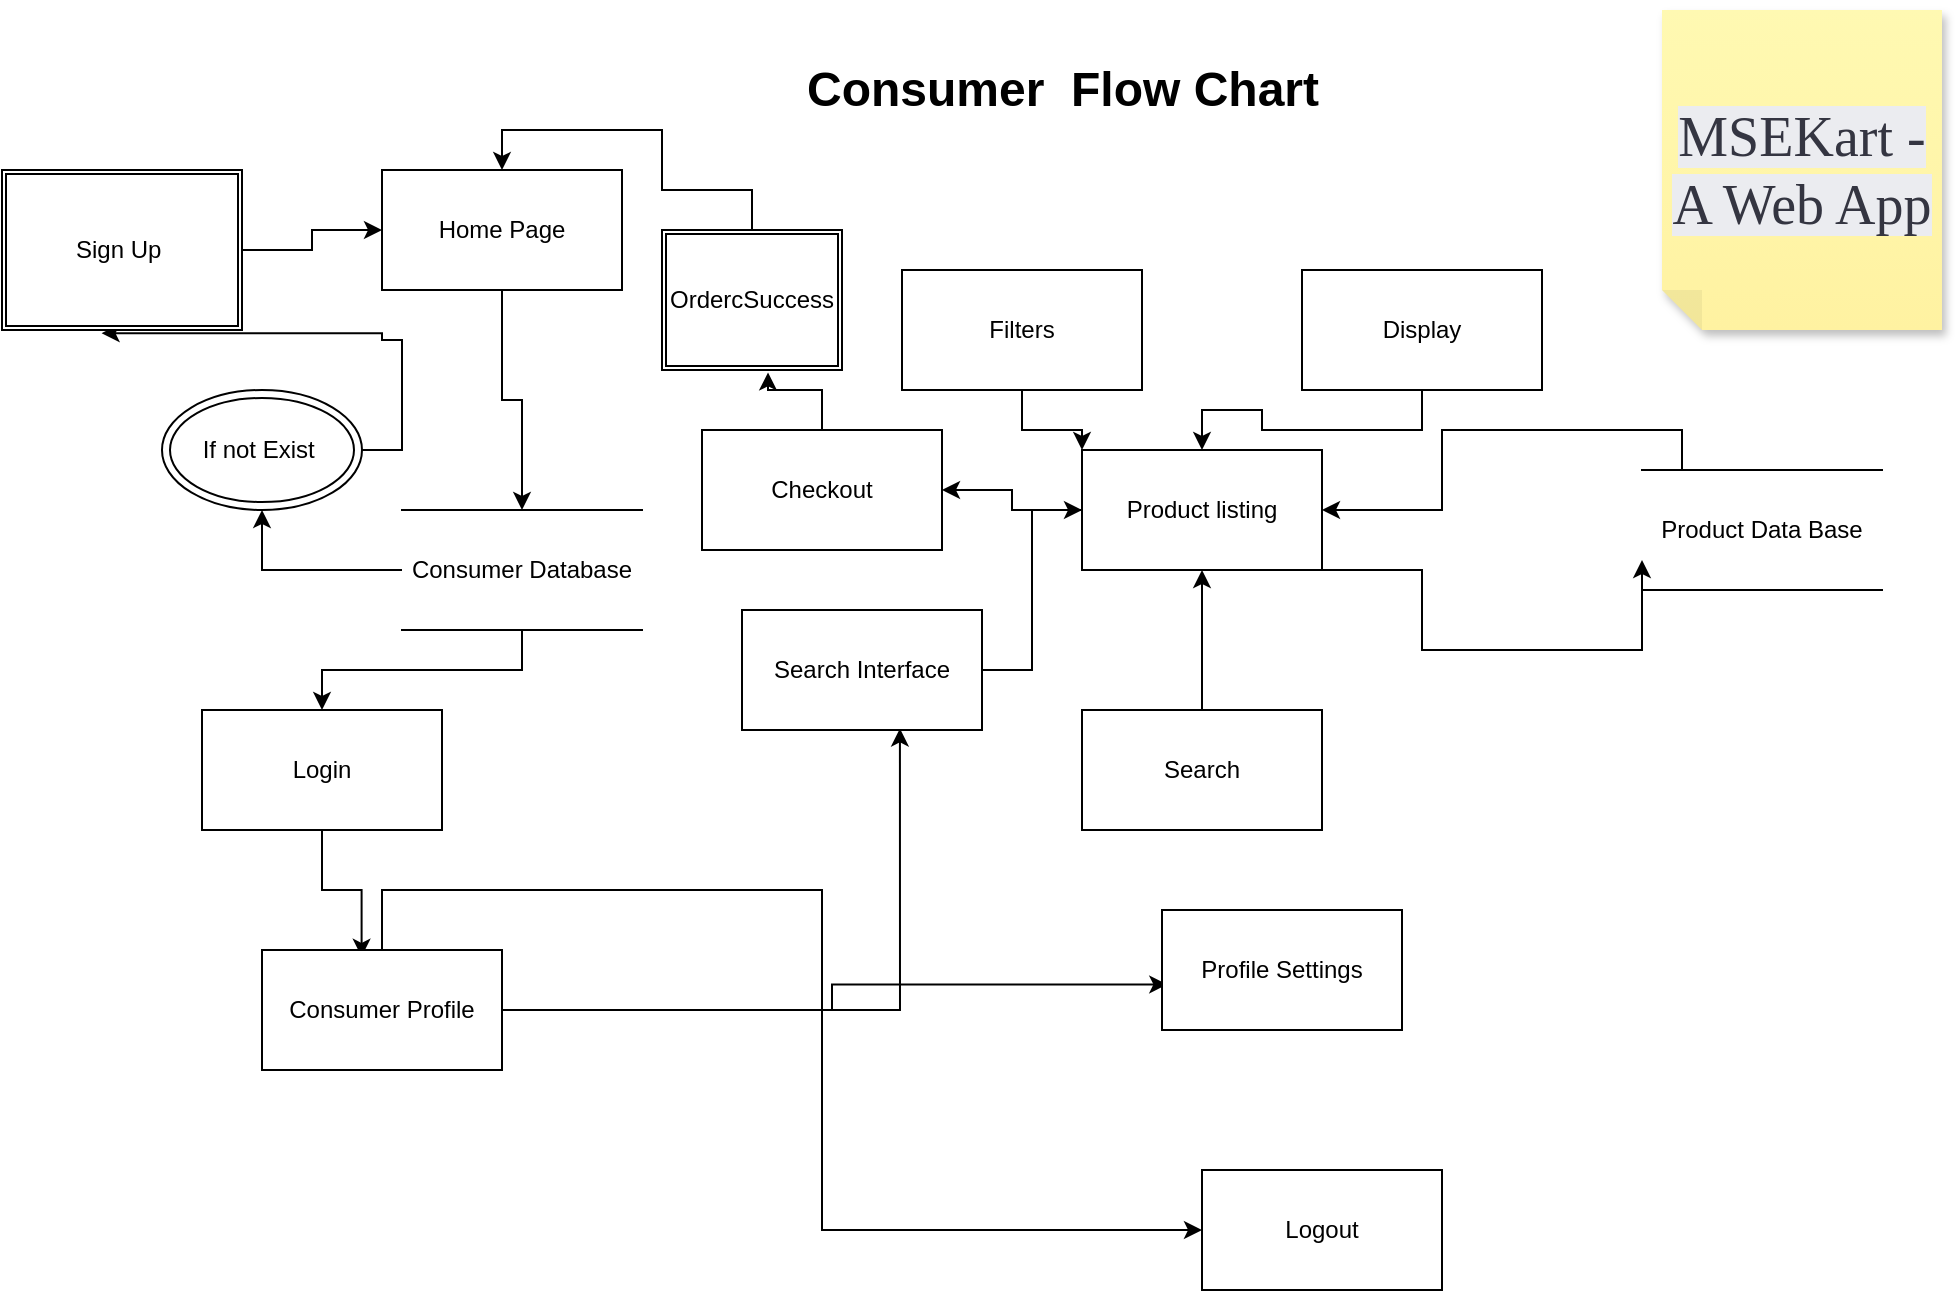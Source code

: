 <mxfile version="21.7.5" type="github">
  <diagram id="C5RBs43oDa-KdzZeNtuy" name="Page-1">
    <mxGraphModel dx="2369" dy="835" grid="1" gridSize="10" guides="1" tooltips="1" connect="1" arrows="1" fold="1" page="1" pageScale="1" pageWidth="827" pageHeight="1169" math="0" shadow="0">
      <root>
        <mxCell id="WIyWlLk6GJQsqaUBKTNV-0" />
        <mxCell id="WIyWlLk6GJQsqaUBKTNV-1" parent="WIyWlLk6GJQsqaUBKTNV-0" />
        <mxCell id="Aqjsc2nanV0xPT_cFaSl-13" style="edgeStyle=orthogonalEdgeStyle;rounded=0;orthogonalLoop=1;jettySize=auto;html=1;entryX=0.5;entryY=0;entryDx=0;entryDy=0;" parent="WIyWlLk6GJQsqaUBKTNV-1" source="Aqjsc2nanV0xPT_cFaSl-1" target="Bqp6h4Ir9aABs4zZc3hk-2" edge="1">
          <mxGeometry relative="1" as="geometry" />
        </mxCell>
        <mxCell id="Aqjsc2nanV0xPT_cFaSl-1" value="Home Page" style="rounded=0;whiteSpace=wrap;html=1;" parent="WIyWlLk6GJQsqaUBKTNV-1" vertex="1">
          <mxGeometry x="20" y="90" width="120" height="60" as="geometry" />
        </mxCell>
        <mxCell id="Aqjsc2nanV0xPT_cFaSl-14" style="edgeStyle=orthogonalEdgeStyle;rounded=0;orthogonalLoop=1;jettySize=auto;html=1;entryX=0.415;entryY=0.057;entryDx=0;entryDy=0;entryPerimeter=0;" parent="WIyWlLk6GJQsqaUBKTNV-1" source="Aqjsc2nanV0xPT_cFaSl-2" target="Aqjsc2nanV0xPT_cFaSl-3" edge="1">
          <mxGeometry relative="1" as="geometry" />
        </mxCell>
        <mxCell id="Aqjsc2nanV0xPT_cFaSl-2" value="Login" style="rounded=0;whiteSpace=wrap;html=1;" parent="WIyWlLk6GJQsqaUBKTNV-1" vertex="1">
          <mxGeometry x="-70" y="360" width="120" height="60" as="geometry" />
        </mxCell>
        <mxCell id="Aqjsc2nanV0xPT_cFaSl-20" style="edgeStyle=orthogonalEdgeStyle;rounded=0;orthogonalLoop=1;jettySize=auto;html=1;entryX=0.658;entryY=0.987;entryDx=0;entryDy=0;entryPerimeter=0;" parent="WIyWlLk6GJQsqaUBKTNV-1" source="Aqjsc2nanV0xPT_cFaSl-3" target="Aqjsc2nanV0xPT_cFaSl-5" edge="1">
          <mxGeometry relative="1" as="geometry" />
        </mxCell>
        <mxCell id="Aqjsc2nanV0xPT_cFaSl-21" style="edgeStyle=orthogonalEdgeStyle;rounded=0;orthogonalLoop=1;jettySize=auto;html=1;entryX=0.022;entryY=0.62;entryDx=0;entryDy=0;entryPerimeter=0;" parent="WIyWlLk6GJQsqaUBKTNV-1" source="Aqjsc2nanV0xPT_cFaSl-3" target="Aqjsc2nanV0xPT_cFaSl-9" edge="1">
          <mxGeometry relative="1" as="geometry" />
        </mxCell>
        <mxCell id="Aqjsc2nanV0xPT_cFaSl-22" style="edgeStyle=orthogonalEdgeStyle;rounded=0;orthogonalLoop=1;jettySize=auto;html=1;entryX=0;entryY=0.5;entryDx=0;entryDy=0;" parent="WIyWlLk6GJQsqaUBKTNV-1" source="Aqjsc2nanV0xPT_cFaSl-3" target="Aqjsc2nanV0xPT_cFaSl-10" edge="1">
          <mxGeometry relative="1" as="geometry">
            <Array as="points">
              <mxPoint x="240" y="450" />
              <mxPoint x="240" y="620" />
            </Array>
          </mxGeometry>
        </mxCell>
        <mxCell id="Aqjsc2nanV0xPT_cFaSl-3" value="Consumer Profile" style="rounded=0;whiteSpace=wrap;html=1;" parent="WIyWlLk6GJQsqaUBKTNV-1" vertex="1">
          <mxGeometry x="-40" y="480" width="120" height="60" as="geometry" />
        </mxCell>
        <mxCell id="Bqp6h4Ir9aABs4zZc3hk-16" style="edgeStyle=orthogonalEdgeStyle;rounded=0;orthogonalLoop=1;jettySize=auto;html=1;entryX=0.589;entryY=1.017;entryDx=0;entryDy=0;entryPerimeter=0;" edge="1" parent="WIyWlLk6GJQsqaUBKTNV-1" source="Aqjsc2nanV0xPT_cFaSl-4" target="Bqp6h4Ir9aABs4zZc3hk-14">
          <mxGeometry relative="1" as="geometry" />
        </mxCell>
        <mxCell id="Aqjsc2nanV0xPT_cFaSl-4" value="Checkout" style="rounded=0;whiteSpace=wrap;html=1;" parent="WIyWlLk6GJQsqaUBKTNV-1" vertex="1">
          <mxGeometry x="180" y="220" width="120" height="60" as="geometry" />
        </mxCell>
        <mxCell id="Aqjsc2nanV0xPT_cFaSl-15" style="edgeStyle=orthogonalEdgeStyle;rounded=0;orthogonalLoop=1;jettySize=auto;html=1;entryX=0;entryY=0.5;entryDx=0;entryDy=0;" parent="WIyWlLk6GJQsqaUBKTNV-1" source="Aqjsc2nanV0xPT_cFaSl-5" target="Aqjsc2nanV0xPT_cFaSl-12" edge="1">
          <mxGeometry relative="1" as="geometry" />
        </mxCell>
        <mxCell id="Aqjsc2nanV0xPT_cFaSl-5" value="Search Interface" style="rounded=0;whiteSpace=wrap;html=1;" parent="WIyWlLk6GJQsqaUBKTNV-1" vertex="1">
          <mxGeometry x="200" y="310" width="120" height="60" as="geometry" />
        </mxCell>
        <mxCell id="Aqjsc2nanV0xPT_cFaSl-16" style="edgeStyle=orthogonalEdgeStyle;rounded=0;orthogonalLoop=1;jettySize=auto;html=1;entryX=0;entryY=0;entryDx=0;entryDy=0;" parent="WIyWlLk6GJQsqaUBKTNV-1" source="Aqjsc2nanV0xPT_cFaSl-6" target="Aqjsc2nanV0xPT_cFaSl-12" edge="1">
          <mxGeometry relative="1" as="geometry" />
        </mxCell>
        <mxCell id="Aqjsc2nanV0xPT_cFaSl-6" value="Filters" style="rounded=0;whiteSpace=wrap;html=1;" parent="WIyWlLk6GJQsqaUBKTNV-1" vertex="1">
          <mxGeometry x="280" y="140" width="120" height="60" as="geometry" />
        </mxCell>
        <mxCell id="Aqjsc2nanV0xPT_cFaSl-17" style="edgeStyle=orthogonalEdgeStyle;rounded=0;orthogonalLoop=1;jettySize=auto;html=1;entryX=0.5;entryY=0;entryDx=0;entryDy=0;" parent="WIyWlLk6GJQsqaUBKTNV-1" source="Aqjsc2nanV0xPT_cFaSl-7" target="Aqjsc2nanV0xPT_cFaSl-12" edge="1">
          <mxGeometry relative="1" as="geometry" />
        </mxCell>
        <mxCell id="Aqjsc2nanV0xPT_cFaSl-7" value="Display" style="rounded=0;whiteSpace=wrap;html=1;" parent="WIyWlLk6GJQsqaUBKTNV-1" vertex="1">
          <mxGeometry x="480" y="140" width="120" height="60" as="geometry" />
        </mxCell>
        <mxCell id="Aqjsc2nanV0xPT_cFaSl-18" style="edgeStyle=orthogonalEdgeStyle;rounded=0;orthogonalLoop=1;jettySize=auto;html=1;entryX=0.5;entryY=1;entryDx=0;entryDy=0;" parent="WIyWlLk6GJQsqaUBKTNV-1" source="Aqjsc2nanV0xPT_cFaSl-8" target="Aqjsc2nanV0xPT_cFaSl-12" edge="1">
          <mxGeometry relative="1" as="geometry" />
        </mxCell>
        <mxCell id="Aqjsc2nanV0xPT_cFaSl-8" value="Search" style="rounded=0;whiteSpace=wrap;html=1;" parent="WIyWlLk6GJQsqaUBKTNV-1" vertex="1">
          <mxGeometry x="370" y="360" width="120" height="60" as="geometry" />
        </mxCell>
        <mxCell id="Aqjsc2nanV0xPT_cFaSl-9" value="Profile Settings" style="rounded=0;whiteSpace=wrap;html=1;" parent="WIyWlLk6GJQsqaUBKTNV-1" vertex="1">
          <mxGeometry x="410" y="460" width="120" height="60" as="geometry" />
        </mxCell>
        <mxCell id="Aqjsc2nanV0xPT_cFaSl-10" value="Logout" style="rounded=0;whiteSpace=wrap;html=1;" parent="WIyWlLk6GJQsqaUBKTNV-1" vertex="1">
          <mxGeometry x="430" y="590" width="120" height="60" as="geometry" />
        </mxCell>
        <mxCell id="Bqp6h4Ir9aABs4zZc3hk-12" style="edgeStyle=orthogonalEdgeStyle;rounded=0;orthogonalLoop=1;jettySize=auto;html=1;entryX=0;entryY=0.75;entryDx=0;entryDy=0;" edge="1" parent="WIyWlLk6GJQsqaUBKTNV-1" source="Aqjsc2nanV0xPT_cFaSl-12" target="Bqp6h4Ir9aABs4zZc3hk-1">
          <mxGeometry relative="1" as="geometry">
            <Array as="points">
              <mxPoint x="540" y="290" />
              <mxPoint x="540" y="330" />
              <mxPoint x="650" y="330" />
            </Array>
          </mxGeometry>
        </mxCell>
        <mxCell id="Bqp6h4Ir9aABs4zZc3hk-15" style="edgeStyle=orthogonalEdgeStyle;rounded=0;orthogonalLoop=1;jettySize=auto;html=1;entryX=1;entryY=0.5;entryDx=0;entryDy=0;" edge="1" parent="WIyWlLk6GJQsqaUBKTNV-1" source="Aqjsc2nanV0xPT_cFaSl-12" target="Aqjsc2nanV0xPT_cFaSl-4">
          <mxGeometry relative="1" as="geometry" />
        </mxCell>
        <mxCell id="Aqjsc2nanV0xPT_cFaSl-12" value="Product listing" style="rounded=0;whiteSpace=wrap;html=1;" parent="WIyWlLk6GJQsqaUBKTNV-1" vertex="1">
          <mxGeometry x="370" y="230" width="120" height="60" as="geometry" />
        </mxCell>
        <mxCell id="Aqjsc2nanV0xPT_cFaSl-23" value="&lt;span style=&quot;color: rgb(52, 53, 65); font-family: &amp;quot;YAFdJj8NdaU 0&amp;quot;, _fb_, auto; font-size: 28.0px; font-variant-ligatures: none; background-color: rgb(235, 236, 240);&quot;&gt;MSEKa&lt;/span&gt;&lt;span style=&quot;color: rgb(52, 53, 65); font-family: &amp;quot;YAFdJj8NdaU 0&amp;quot;, _fb_, auto; font-size: 28.0px; font-variant-ligatures: none; background-color: rgb(235, 236, 240);&quot; class=&quot;ql-cursor&quot;&gt;﻿&lt;/span&gt;&lt;span style=&quot;color: rgb(52, 53, 65); font-family: &amp;quot;YAFdJj8NdaU 0&amp;quot;, _fb_, auto; font-size: 28.0px; font-variant-ligatures: none; background-color: rgb(235, 236, 240);&quot;&gt;rt - A Web App&lt;/span&gt;" style="shape=note;whiteSpace=wrap;html=1;backgroundOutline=1;fontColor=#000000;darkOpacity=0.05;fillColor=#FFF9B2;strokeColor=none;fillStyle=solid;direction=west;gradientDirection=north;gradientColor=#FFF2A1;shadow=1;size=20;pointerEvents=1;" parent="WIyWlLk6GJQsqaUBKTNV-1" vertex="1">
          <mxGeometry x="660" y="10" width="140" height="160" as="geometry" />
        </mxCell>
        <mxCell id="Bqp6h4Ir9aABs4zZc3hk-0" value="Consumer&amp;nbsp; Flow Chart" style="text;strokeColor=none;fillColor=none;html=1;fontSize=24;fontStyle=1;verticalAlign=middle;align=center;" vertex="1" parent="WIyWlLk6GJQsqaUBKTNV-1">
          <mxGeometry x="310" y="30" width="100" height="40" as="geometry" />
        </mxCell>
        <mxCell id="Bqp6h4Ir9aABs4zZc3hk-13" style="edgeStyle=orthogonalEdgeStyle;rounded=0;orthogonalLoop=1;jettySize=auto;html=1;entryX=1;entryY=0.5;entryDx=0;entryDy=0;" edge="1" parent="WIyWlLk6GJQsqaUBKTNV-1" source="Bqp6h4Ir9aABs4zZc3hk-1" target="Aqjsc2nanV0xPT_cFaSl-12">
          <mxGeometry relative="1" as="geometry">
            <mxPoint x="662" y="330" as="targetPoint" />
            <Array as="points">
              <mxPoint x="670" y="220" />
              <mxPoint x="550" y="220" />
              <mxPoint x="550" y="260" />
            </Array>
          </mxGeometry>
        </mxCell>
        <mxCell id="Bqp6h4Ir9aABs4zZc3hk-1" value="Product Data Base" style="shape=partialRectangle;whiteSpace=wrap;html=1;left=0;right=0;fillColor=none;" vertex="1" parent="WIyWlLk6GJQsqaUBKTNV-1">
          <mxGeometry x="650" y="240" width="120" height="60" as="geometry" />
        </mxCell>
        <mxCell id="Bqp6h4Ir9aABs4zZc3hk-3" value="" style="edgeStyle=orthogonalEdgeStyle;rounded=0;orthogonalLoop=1;jettySize=auto;html=1;" edge="1" parent="WIyWlLk6GJQsqaUBKTNV-1" source="Bqp6h4Ir9aABs4zZc3hk-2" target="Aqjsc2nanV0xPT_cFaSl-2">
          <mxGeometry relative="1" as="geometry" />
        </mxCell>
        <mxCell id="Bqp6h4Ir9aABs4zZc3hk-5" style="edgeStyle=orthogonalEdgeStyle;rounded=0;orthogonalLoop=1;jettySize=auto;html=1;entryX=0.5;entryY=1;entryDx=0;entryDy=0;" edge="1" parent="WIyWlLk6GJQsqaUBKTNV-1" source="Bqp6h4Ir9aABs4zZc3hk-2" target="Bqp6h4Ir9aABs4zZc3hk-4">
          <mxGeometry relative="1" as="geometry" />
        </mxCell>
        <mxCell id="Bqp6h4Ir9aABs4zZc3hk-2" value="Consumer Database" style="shape=partialRectangle;whiteSpace=wrap;html=1;left=0;right=0;fillColor=none;" vertex="1" parent="WIyWlLk6GJQsqaUBKTNV-1">
          <mxGeometry x="30" y="260" width="120" height="60" as="geometry" />
        </mxCell>
        <mxCell id="Bqp6h4Ir9aABs4zZc3hk-6" style="edgeStyle=orthogonalEdgeStyle;rounded=0;orthogonalLoop=1;jettySize=auto;html=1;entryX=0.415;entryY=1.02;entryDx=0;entryDy=0;entryPerimeter=0;" edge="1" parent="WIyWlLk6GJQsqaUBKTNV-1" source="Bqp6h4Ir9aABs4zZc3hk-4" target="Bqp6h4Ir9aABs4zZc3hk-9">
          <mxGeometry relative="1" as="geometry">
            <Array as="points">
              <mxPoint x="30" y="230" />
              <mxPoint x="30" y="175" />
              <mxPoint x="20" y="175" />
              <mxPoint x="20" y="172" />
            </Array>
          </mxGeometry>
        </mxCell>
        <mxCell id="Bqp6h4Ir9aABs4zZc3hk-4" value="If not Exist&amp;nbsp;" style="ellipse;shape=doubleEllipse;whiteSpace=wrap;html=1;" vertex="1" parent="WIyWlLk6GJQsqaUBKTNV-1">
          <mxGeometry x="-90" y="200" width="100" height="60" as="geometry" />
        </mxCell>
        <mxCell id="Bqp6h4Ir9aABs4zZc3hk-10" style="edgeStyle=orthogonalEdgeStyle;rounded=0;orthogonalLoop=1;jettySize=auto;html=1;entryX=0;entryY=0.5;entryDx=0;entryDy=0;" edge="1" parent="WIyWlLk6GJQsqaUBKTNV-1" source="Bqp6h4Ir9aABs4zZc3hk-9" target="Aqjsc2nanV0xPT_cFaSl-1">
          <mxGeometry relative="1" as="geometry" />
        </mxCell>
        <mxCell id="Bqp6h4Ir9aABs4zZc3hk-9" value="Sign Up&amp;nbsp;" style="shape=ext;double=1;rounded=0;whiteSpace=wrap;html=1;" vertex="1" parent="WIyWlLk6GJQsqaUBKTNV-1">
          <mxGeometry x="-170" y="90" width="120" height="80" as="geometry" />
        </mxCell>
        <mxCell id="Bqp6h4Ir9aABs4zZc3hk-17" style="edgeStyle=orthogonalEdgeStyle;rounded=0;orthogonalLoop=1;jettySize=auto;html=1;entryX=0.5;entryY=0;entryDx=0;entryDy=0;" edge="1" parent="WIyWlLk6GJQsqaUBKTNV-1" source="Bqp6h4Ir9aABs4zZc3hk-14" target="Aqjsc2nanV0xPT_cFaSl-1">
          <mxGeometry relative="1" as="geometry">
            <mxPoint x="180" y="40" as="targetPoint" />
            <Array as="points">
              <mxPoint x="205" y="100" />
              <mxPoint x="160" y="100" />
              <mxPoint x="160" y="70" />
              <mxPoint x="80" y="70" />
            </Array>
          </mxGeometry>
        </mxCell>
        <mxCell id="Bqp6h4Ir9aABs4zZc3hk-14" value="OrdercSuccess" style="shape=ext;double=1;rounded=0;whiteSpace=wrap;html=1;" vertex="1" parent="WIyWlLk6GJQsqaUBKTNV-1">
          <mxGeometry x="160" y="120" width="90" height="70" as="geometry" />
        </mxCell>
      </root>
    </mxGraphModel>
  </diagram>
</mxfile>
